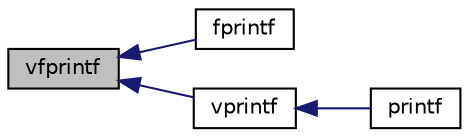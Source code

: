 digraph "vfprintf"
{
  edge [fontname="Helvetica",fontsize="10",labelfontname="Helvetica",labelfontsize="10"];
  node [fontname="Helvetica",fontsize="10",shape=record];
  rankdir="LR";
  Node1 [label="vfprintf",height=0.2,width=0.4,color="black", fillcolor="grey75", style="filled" fontcolor="black"];
  Node1 -> Node2 [dir="back",color="midnightblue",fontsize="10",style="solid",fontname="Helvetica"];
  Node2 [label="fprintf",height=0.2,width=0.4,color="black", fillcolor="white", style="filled",URL="$printf_8h.html#adcc43764dec5755c99f30b5996b8e797"];
  Node1 -> Node3 [dir="back",color="midnightblue",fontsize="10",style="solid",fontname="Helvetica"];
  Node3 [label="vprintf",height=0.2,width=0.4,color="black", fillcolor="white", style="filled",URL="$printf_8h.html#ac5f7673eaf040eeaa35d3b51fab7310d"];
  Node3 -> Node4 [dir="back",color="midnightblue",fontsize="10",style="solid",fontname="Helvetica"];
  Node4 [label="printf",height=0.2,width=0.4,color="black", fillcolor="white", style="filled",URL="$printf_8h.html#affe7f5a02ed2bb3874861abbb3b6c61d"];
}
